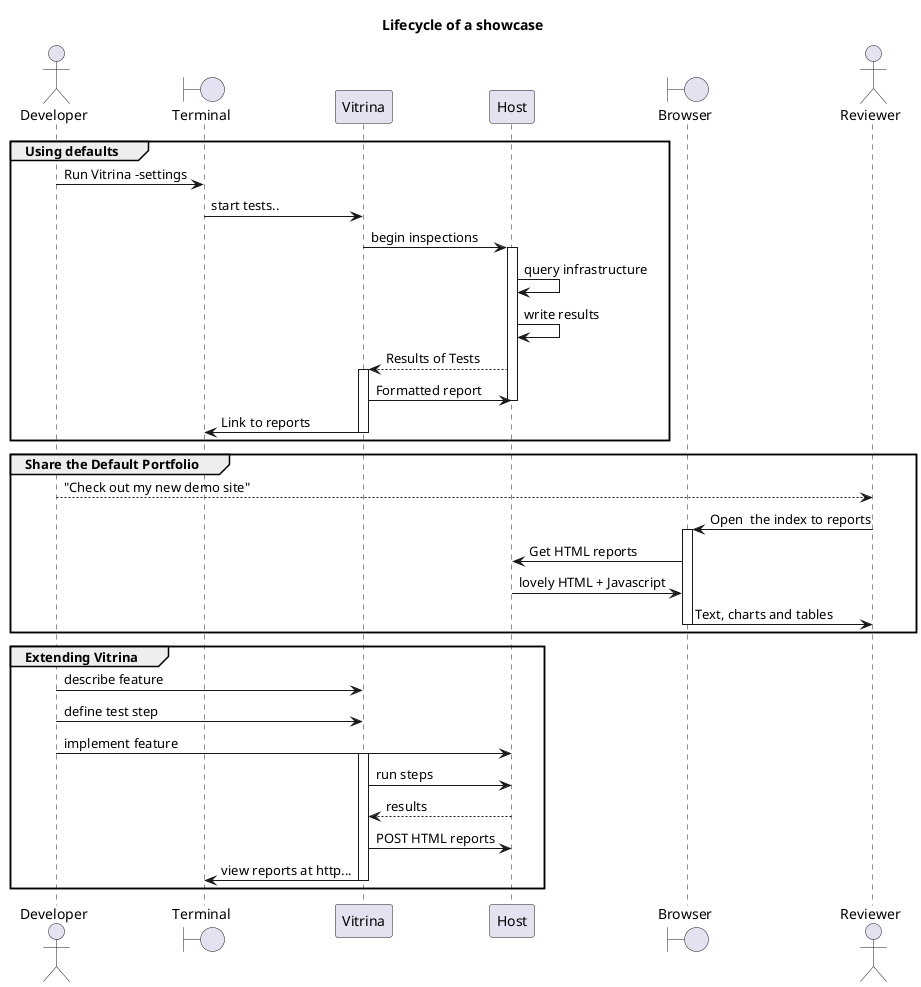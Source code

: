 @startuml
' !include https://raw.githubusercontent.com/bschwarz/puml-themes/master/themes/sketchy-outline/puml-theme-sketchy-outline.puml
title "Lifecycle of a showcase"

actor Developer
boundary Terminal
'----------------------

group Using defaults
Developer -> Terminal : Run Vitrina -settings
Terminal -> Vitrina : start tests..
Vitrina -> Host : begin inspections
    activate Host
    Host -> Host : query infrastructure
    Host -> Host : write results
    Host --> Vitrina : Results of Tests

    activate Vitrina
    Vitrina -> Host : Formatted report
    deactivate Host

    Vitrina -> Terminal : Link to reports
    deactivate Vitrina
end group
'----------------------

group  Share the Default Portfolio
boundary Browser
actor Reviewer
    Developer --> Reviewer : "Check out my new demo site"
    Reviewer -> Browser : Open  the index to reports
    activate Browser
    Browser -> Host : Get HTML reports
    Host -> Browser :  lovely HTML + Javascript
    Browser -> Reviewer : Text, charts and tables
    deactivate
end group
'----------------------

group Extending Vitrina

Developer -> Vitrina : describe feature
Developer  ->  Vitrina : define test step
Developer -> Host : implement feature

    activate Vitrina
    Vitrina -> Host : run steps
    Host --> Vitrina : results
    Vitrina -> Host : POST HTML reports
    Vitrina -> Terminal : view reports at http...
    deactivate Vitrina

end group

@enduml